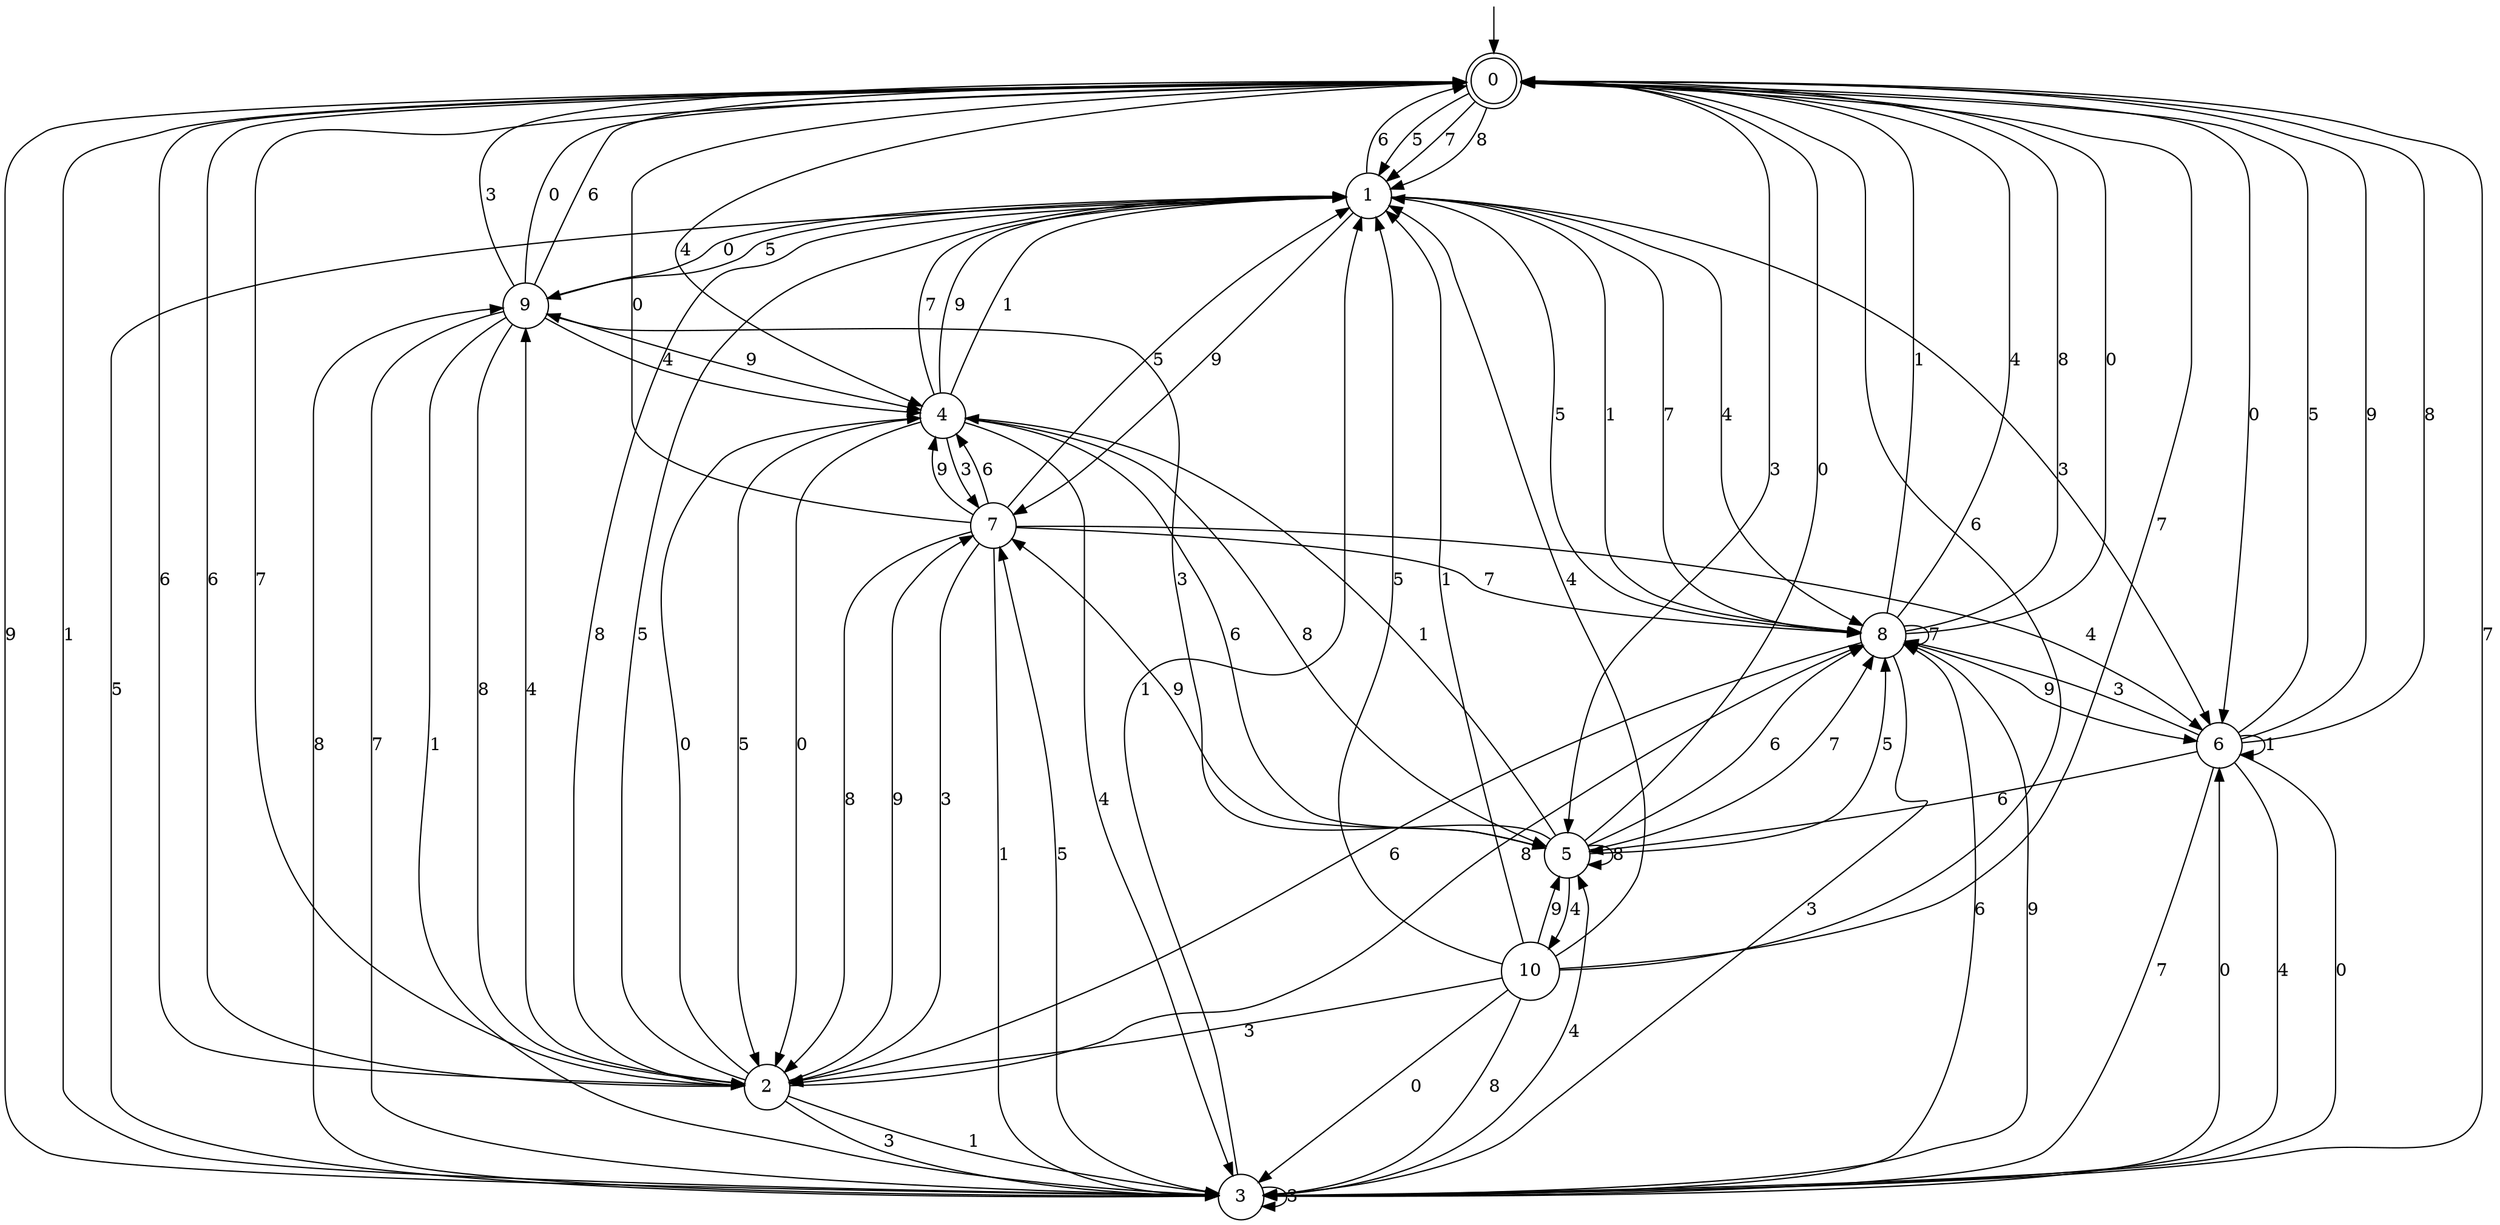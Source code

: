 digraph g {

	s0 [shape="doublecircle" label="0"];
	s1 [shape="circle" label="1"];
	s2 [shape="circle" label="2"];
	s3 [shape="circle" label="3"];
	s4 [shape="circle" label="4"];
	s5 [shape="circle" label="5"];
	s6 [shape="circle" label="6"];
	s7 [shape="circle" label="7"];
	s8 [shape="circle" label="8"];
	s9 [shape="circle" label="9"];
	s10 [shape="circle" label="10"];
	s0 -> s1 [label="5"];
	s0 -> s2 [label="6"];
	s0 -> s3 [label="9"];
	s0 -> s3 [label="1"];
	s0 -> s1 [label="7"];
	s0 -> s4 [label="4"];
	s0 -> s1 [label="8"];
	s0 -> s5 [label="3"];
	s0 -> s6 [label="0"];
	s1 -> s3 [label="5"];
	s1 -> s0 [label="6"];
	s1 -> s7 [label="9"];
	s1 -> s8 [label="1"];
	s1 -> s8 [label="7"];
	s1 -> s8 [label="4"];
	s1 -> s2 [label="8"];
	s1 -> s6 [label="3"];
	s1 -> s9 [label="0"];
	s2 -> s1 [label="5"];
	s2 -> s0 [label="6"];
	s2 -> s7 [label="9"];
	s2 -> s3 [label="1"];
	s2 -> s0 [label="7"];
	s2 -> s9 [label="4"];
	s2 -> s8 [label="8"];
	s2 -> s3 [label="3"];
	s2 -> s4 [label="0"];
	s3 -> s7 [label="5"];
	s3 -> s8 [label="6"];
	s3 -> s8 [label="9"];
	s3 -> s1 [label="1"];
	s3 -> s0 [label="7"];
	s3 -> s5 [label="4"];
	s3 -> s9 [label="8"];
	s3 -> s3 [label="3"];
	s3 -> s6 [label="0"];
	s4 -> s2 [label="5"];
	s4 -> s5 [label="6"];
	s4 -> s1 [label="9"];
	s4 -> s1 [label="1"];
	s4 -> s1 [label="7"];
	s4 -> s3 [label="4"];
	s4 -> s5 [label="8"];
	s4 -> s7 [label="3"];
	s4 -> s2 [label="0"];
	s5 -> s8 [label="5"];
	s5 -> s8 [label="6"];
	s5 -> s7 [label="9"];
	s5 -> s4 [label="1"];
	s5 -> s8 [label="7"];
	s5 -> s10 [label="4"];
	s5 -> s5 [label="8"];
	s5 -> s9 [label="3"];
	s5 -> s0 [label="0"];
	s6 -> s0 [label="5"];
	s6 -> s5 [label="6"];
	s6 -> s0 [label="9"];
	s6 -> s6 [label="1"];
	s6 -> s3 [label="7"];
	s6 -> s3 [label="4"];
	s6 -> s0 [label="8"];
	s6 -> s8 [label="3"];
	s6 -> s3 [label="0"];
	s7 -> s1 [label="5"];
	s7 -> s4 [label="6"];
	s7 -> s4 [label="9"];
	s7 -> s3 [label="1"];
	s7 -> s8 [label="7"];
	s7 -> s6 [label="4"];
	s7 -> s2 [label="8"];
	s7 -> s2 [label="3"];
	s7 -> s0 [label="0"];
	s8 -> s1 [label="5"];
	s8 -> s2 [label="6"];
	s8 -> s6 [label="9"];
	s8 -> s0 [label="1"];
	s8 -> s8 [label="7"];
	s8 -> s0 [label="4"];
	s8 -> s0 [label="8"];
	s8 -> s3 [label="3"];
	s8 -> s0 [label="0"];
	s9 -> s1 [label="5"];
	s9 -> s0 [label="6"];
	s9 -> s4 [label="9"];
	s9 -> s3 [label="1"];
	s9 -> s3 [label="7"];
	s9 -> s4 [label="4"];
	s9 -> s2 [label="8"];
	s9 -> s0 [label="3"];
	s9 -> s0 [label="0"];
	s10 -> s1 [label="5"];
	s10 -> s0 [label="6"];
	s10 -> s5 [label="9"];
	s10 -> s1 [label="1"];
	s10 -> s0 [label="7"];
	s10 -> s1 [label="4"];
	s10 -> s3 [label="8"];
	s10 -> s2 [label="3"];
	s10 -> s3 [label="0"];

__start0 [label="" shape="none" width="0" height="0"];
__start0 -> s0;

}
